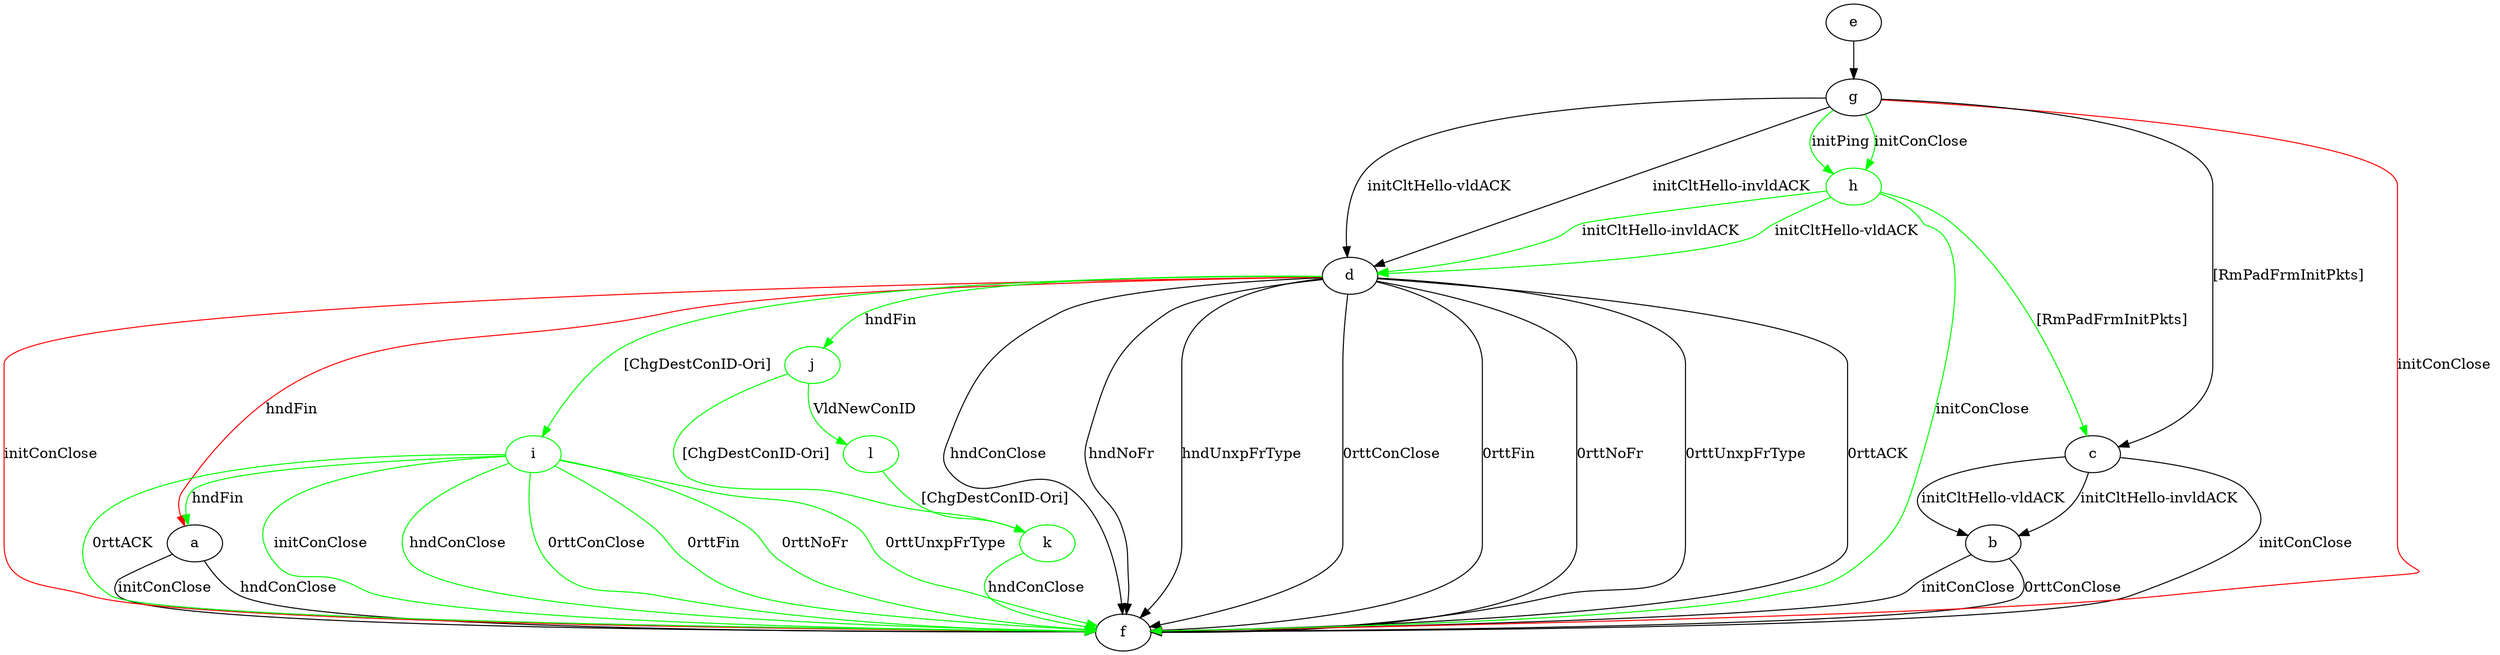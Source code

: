 digraph "" {
	a -> f	[key=0,
		label="initConClose "];
	a -> f	[key=1,
		label="hndConClose "];
	b -> f	[key=0,
		label="initConClose "];
	b -> f	[key=1,
		label="0rttConClose "];
	c -> b	[key=0,
		label="initCltHello-vldACK "];
	c -> b	[key=1,
		label="initCltHello-invldACK "];
	c -> f	[key=0,
		label="initConClose "];
	d -> a	[key=0,
		color=red,
		label="hndFin "];
	d -> f	[key=0,
		label="hndConClose "];
	d -> f	[key=1,
		label="hndNoFr "];
	d -> f	[key=2,
		label="hndUnxpFrType "];
	d -> f	[key=3,
		label="0rttConClose "];
	d -> f	[key=4,
		label="0rttFin "];
	d -> f	[key=5,
		label="0rttNoFr "];
	d -> f	[key=6,
		label="0rttUnxpFrType "];
	d -> f	[key=7,
		label="0rttACK "];
	d -> f	[key=8,
		color=red,
		label="initConClose "];
	i	[color=green];
	d -> i	[key=0,
		color=green,
		label="[ChgDestConID-Ori] "];
	j	[color=green];
	d -> j	[key=0,
		color=green,
		label="hndFin "];
	e -> g	[key=0];
	g -> c	[key=0,
		label="[RmPadFrmInitPkts] "];
	g -> d	[key=0,
		label="initCltHello-vldACK "];
	g -> d	[key=1,
		label="initCltHello-invldACK "];
	g -> f	[key=0,
		color=red,
		label="initConClose "];
	h	[color=green];
	g -> h	[key=0,
		color=green,
		label="initPing "];
	g -> h	[key=1,
		color=green,
		label="initConClose "];
	h -> c	[key=0,
		color=green,
		label="[RmPadFrmInitPkts] "];
	h -> d	[key=0,
		color=green,
		label="initCltHello-vldACK "];
	h -> d	[key=1,
		color=green,
		label="initCltHello-invldACK "];
	h -> f	[key=0,
		color=green,
		label="initConClose "];
	i -> a	[key=0,
		color=green,
		label="hndFin "];
	i -> f	[key=0,
		color=green,
		label="initConClose "];
	i -> f	[key=1,
		color=green,
		label="hndConClose "];
	i -> f	[key=2,
		color=green,
		label="0rttConClose "];
	i -> f	[key=3,
		color=green,
		label="0rttFin "];
	i -> f	[key=4,
		color=green,
		label="0rttNoFr "];
	i -> f	[key=5,
		color=green,
		label="0rttUnxpFrType "];
	i -> f	[key=6,
		color=green,
		label="0rttACK "];
	k	[color=green];
	j -> k	[key=0,
		color=green,
		label="[ChgDestConID-Ori] "];
	l	[color=green];
	j -> l	[key=0,
		color=green,
		label="VldNewConID "];
	k -> f	[key=0,
		color=green,
		label="hndConClose "];
	l -> k	[key=0,
		color=green,
		label="[ChgDestConID-Ori] "];
}
